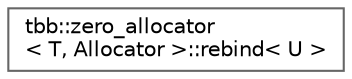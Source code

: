 digraph "类继承关系图"
{
 // LATEX_PDF_SIZE
  bgcolor="transparent";
  edge [fontname=Helvetica,fontsize=10,labelfontname=Helvetica,labelfontsize=10];
  node [fontname=Helvetica,fontsize=10,shape=box,height=0.2,width=0.4];
  rankdir="LR";
  Node0 [id="Node000000",label="tbb::zero_allocator\l\< T, Allocator \>::rebind\< U \>",height=0.2,width=0.4,color="grey40", fillcolor="white", style="filled",URL="$structtbb_1_1zero__allocator_1_1rebind.html",tooltip=" "];
}
